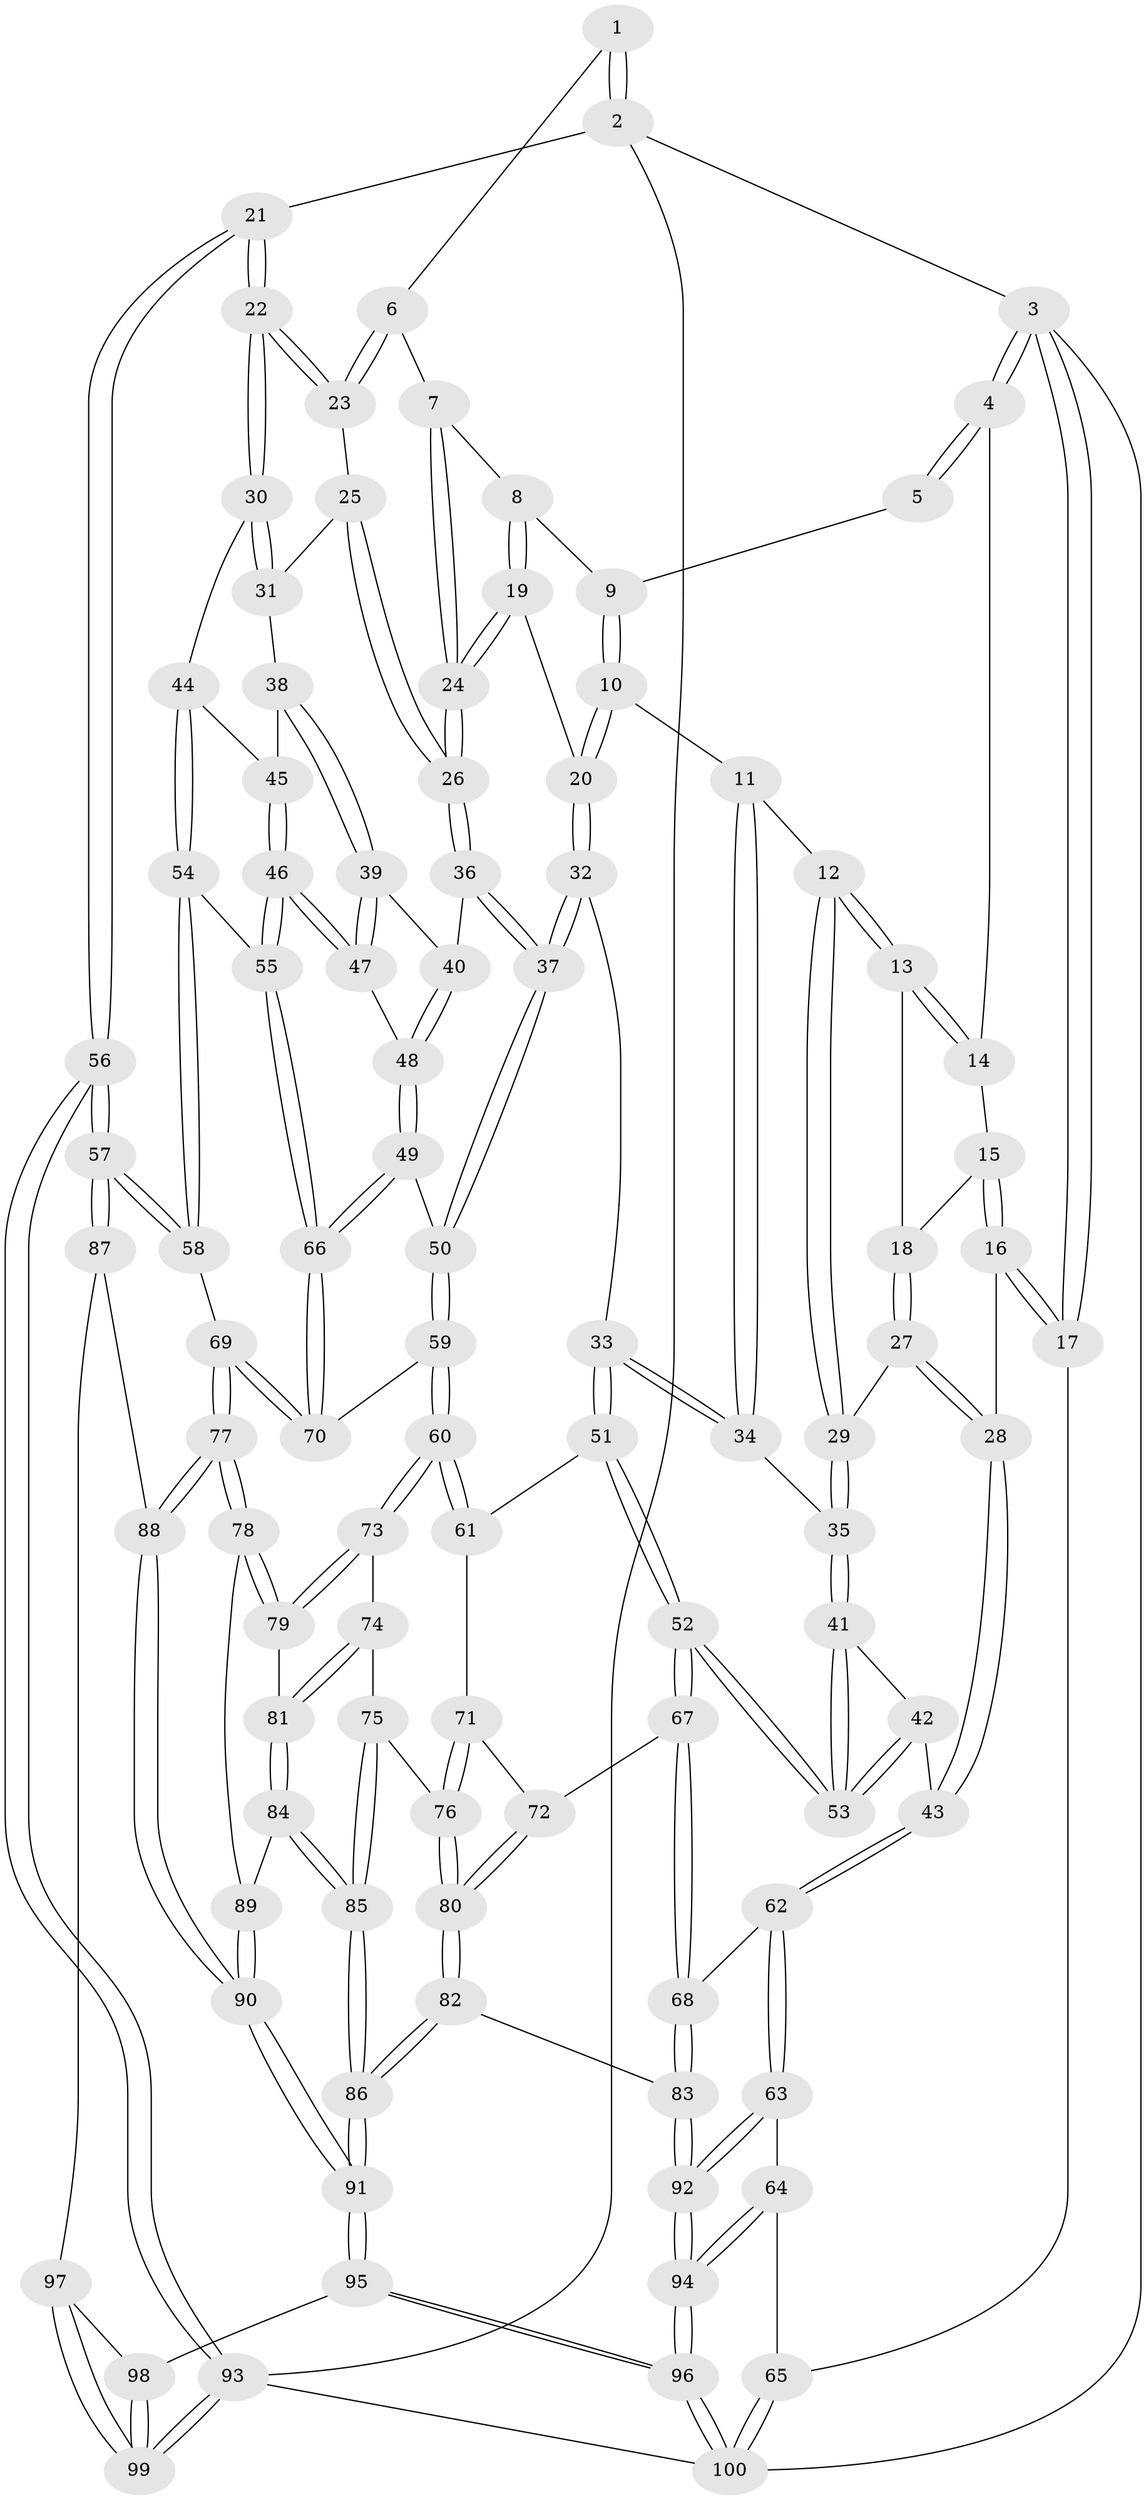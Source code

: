 // coarse degree distribution, {2: 0.12857142857142856, 4: 0.1, 3: 0.6857142857142857, 5: 0.08571428571428572}
// Generated by graph-tools (version 1.1) at 2025/54/03/04/25 22:54:30]
// undirected, 100 vertices, 247 edges
graph export_dot {
  node [color=gray90,style=filled];
  1 [pos="+0.8374010471343358+0"];
  2 [pos="+1+0"];
  3 [pos="+0+0"];
  4 [pos="+0.14736178238340258+0"];
  5 [pos="+0.4238679038273414+0"];
  6 [pos="+0.7825004102072016+0.05822887518911506"];
  7 [pos="+0.6988345611308059+0.1107843368543704"];
  8 [pos="+0.5827503236147566+0.09245252190439683"];
  9 [pos="+0.44189438646815066+0"];
  10 [pos="+0.40501959282925704+0.17007535725563896"];
  11 [pos="+0.3256425854406016+0.1916161364467005"];
  12 [pos="+0.31532621451902215+0.1920655377777185"];
  13 [pos="+0.25002426797850813+0.12119456548659405"];
  14 [pos="+0.15214176853904168+0"];
  15 [pos="+0.10599325585034453+0.09394690774292623"];
  16 [pos="+0+0.32073180710044086"];
  17 [pos="+0+0.3192809283433918"];
  18 [pos="+0.1709998934470886+0.17750252539908906"];
  19 [pos="+0.5073394121520116+0.23300988659218042"];
  20 [pos="+0.48869506556932174+0.23824390637919893"];
  21 [pos="+1+0.25224531565416247"];
  22 [pos="+1+0.2527207306546297"];
  23 [pos="+0.8337316242231162+0.13421150498032378"];
  24 [pos="+0.6510580698644115+0.2656394572753725"];
  25 [pos="+0.8270286845726573+0.17740877547978862"];
  26 [pos="+0.6824444265703292+0.31144394658258345"];
  27 [pos="+0.14316906993813372+0.28948840328669145"];
  28 [pos="+0.02030699330557117+0.3336334967136399"];
  29 [pos="+0.2275967271811738+0.2920289276886621"];
  30 [pos="+1+0.32139954787517555"];
  31 [pos="+0.8553903886246094+0.31718892969447515"];
  32 [pos="+0.4484711812491047+0.3881415420368282"];
  33 [pos="+0.44417225766636476+0.3905303322885926"];
  34 [pos="+0.38026273957015255+0.38976191175922575"];
  35 [pos="+0.3177215878827487+0.4019134009860584"];
  36 [pos="+0.685944755965578+0.32165949576334607"];
  37 [pos="+0.5719766636870114+0.43546727611897385"];
  38 [pos="+0.7948395448117479+0.3623717771038512"];
  39 [pos="+0.7895333438054751+0.3649443391350364"];
  40 [pos="+0.7652973651394491+0.3702410981352859"];
  41 [pos="+0.312815309210218+0.4094605011108868"];
  42 [pos="+0.16238145765810227+0.4482581563656192"];
  43 [pos="+0.09800413460241403+0.4359351668324019"];
  44 [pos="+0.952160099060242+0.44208859203708434"];
  45 [pos="+0.8697132670904413+0.40930124763399356"];
  46 [pos="+0.8935303576946451+0.4987558660509933"];
  47 [pos="+0.8814711354616934+0.48937742695694453"];
  48 [pos="+0.751306465639127+0.4630326538427289"];
  49 [pos="+0.7496816882135547+0.46760855521677336"];
  50 [pos="+0.5970387975698024+0.4990709822023256"];
  51 [pos="+0.43023457821341143+0.5679349074577268"];
  52 [pos="+0.2843106229485623+0.5808472588724922"];
  53 [pos="+0.28410694458781116+0.5787038994349252"];
  54 [pos="+0.9130406320665508+0.5064560548975932"];
  55 [pos="+0.8997303354606716+0.5042590716284858"];
  56 [pos="+1+0.7334950553042432"];
  57 [pos="+1+0.7282947571330716"];
  58 [pos="+0.9902879983715073+0.6670751505843573"];
  59 [pos="+0.5909460921769109+0.5846054210680849"];
  60 [pos="+0.5612646446716891+0.6167897828585488"];
  61 [pos="+0.4585981481417392+0.591921196509097"];
  62 [pos="+0.1214474749614261+0.7039820365987851"];
  63 [pos="+0.11359476510597415+0.7084912791442428"];
  64 [pos="+0+0.7342939890225987"];
  65 [pos="+0+0.7454654609499402"];
  66 [pos="+0.770192740923131+0.562001996997616"];
  67 [pos="+0.23734682564464757+0.6528344718848252"];
  68 [pos="+0.14761310691038218+0.7010583124190013"];
  69 [pos="+0.8104984851321948+0.6983864224273364"];
  70 [pos="+0.758704036216839+0.6051394500718961"];
  71 [pos="+0.4390068844694334+0.6298417164083214"];
  72 [pos="+0.3341932151058332+0.7004171465488386"];
  73 [pos="+0.5633811127896275+0.6461963506444574"];
  74 [pos="+0.49606173136735715+0.7344947433474833"];
  75 [pos="+0.46141867494994016+0.7519000163732932"];
  76 [pos="+0.4169262856128919+0.753141144155183"];
  77 [pos="+0.7691515462325685+0.7665253397106728"];
  78 [pos="+0.7676316579248559+0.7663370567163353"];
  79 [pos="+0.6245740681494222+0.727917466361243"];
  80 [pos="+0.4040411286415096+0.7583632627025326"];
  81 [pos="+0.5738113721020863+0.8222011452870975"];
  82 [pos="+0.3634148426162088+0.8794672466954321"];
  83 [pos="+0.337524686634831+0.8855488233904593"];
  84 [pos="+0.5736014618831748+0.8253845488062704"];
  85 [pos="+0.5171356707949429+0.8720368263560803"];
  86 [pos="+0.48091152318140384+0.938297961366786"];
  87 [pos="+0.8545073610328645+0.8957487678264131"];
  88 [pos="+0.7821082399151253+0.867910089494896"];
  89 [pos="+0.6014011660571248+0.8400145371970204"];
  90 [pos="+0.7030702184100364+0.9573396481472771"];
  91 [pos="+0.6014704513821671+1"];
  92 [pos="+0.2024757628875115+1"];
  93 [pos="+1+1"];
  94 [pos="+0.18237929932522554+1"];
  95 [pos="+0.6014850211978184+1"];
  96 [pos="+0.13689914583541438+1"];
  97 [pos="+0.8703925175825538+0.9207518549171273"];
  98 [pos="+0.7103952153596648+1"];
  99 [pos="+1+1"];
  100 [pos="+0+1"];
  1 -- 2;
  1 -- 2;
  1 -- 6;
  2 -- 3;
  2 -- 21;
  2 -- 93;
  3 -- 4;
  3 -- 4;
  3 -- 17;
  3 -- 17;
  3 -- 100;
  4 -- 5;
  4 -- 5;
  4 -- 14;
  5 -- 9;
  6 -- 7;
  6 -- 23;
  6 -- 23;
  7 -- 8;
  7 -- 24;
  7 -- 24;
  8 -- 9;
  8 -- 19;
  8 -- 19;
  9 -- 10;
  9 -- 10;
  10 -- 11;
  10 -- 20;
  10 -- 20;
  11 -- 12;
  11 -- 34;
  11 -- 34;
  12 -- 13;
  12 -- 13;
  12 -- 29;
  12 -- 29;
  13 -- 14;
  13 -- 14;
  13 -- 18;
  14 -- 15;
  15 -- 16;
  15 -- 16;
  15 -- 18;
  16 -- 17;
  16 -- 17;
  16 -- 28;
  17 -- 65;
  18 -- 27;
  18 -- 27;
  19 -- 20;
  19 -- 24;
  19 -- 24;
  20 -- 32;
  20 -- 32;
  21 -- 22;
  21 -- 22;
  21 -- 56;
  21 -- 56;
  22 -- 23;
  22 -- 23;
  22 -- 30;
  22 -- 30;
  23 -- 25;
  24 -- 26;
  24 -- 26;
  25 -- 26;
  25 -- 26;
  25 -- 31;
  26 -- 36;
  26 -- 36;
  27 -- 28;
  27 -- 28;
  27 -- 29;
  28 -- 43;
  28 -- 43;
  29 -- 35;
  29 -- 35;
  30 -- 31;
  30 -- 31;
  30 -- 44;
  31 -- 38;
  32 -- 33;
  32 -- 37;
  32 -- 37;
  33 -- 34;
  33 -- 34;
  33 -- 51;
  33 -- 51;
  34 -- 35;
  35 -- 41;
  35 -- 41;
  36 -- 37;
  36 -- 37;
  36 -- 40;
  37 -- 50;
  37 -- 50;
  38 -- 39;
  38 -- 39;
  38 -- 45;
  39 -- 40;
  39 -- 47;
  39 -- 47;
  40 -- 48;
  40 -- 48;
  41 -- 42;
  41 -- 53;
  41 -- 53;
  42 -- 43;
  42 -- 53;
  42 -- 53;
  43 -- 62;
  43 -- 62;
  44 -- 45;
  44 -- 54;
  44 -- 54;
  45 -- 46;
  45 -- 46;
  46 -- 47;
  46 -- 47;
  46 -- 55;
  46 -- 55;
  47 -- 48;
  48 -- 49;
  48 -- 49;
  49 -- 50;
  49 -- 66;
  49 -- 66;
  50 -- 59;
  50 -- 59;
  51 -- 52;
  51 -- 52;
  51 -- 61;
  52 -- 53;
  52 -- 53;
  52 -- 67;
  52 -- 67;
  54 -- 55;
  54 -- 58;
  54 -- 58;
  55 -- 66;
  55 -- 66;
  56 -- 57;
  56 -- 57;
  56 -- 93;
  56 -- 93;
  57 -- 58;
  57 -- 58;
  57 -- 87;
  57 -- 87;
  58 -- 69;
  59 -- 60;
  59 -- 60;
  59 -- 70;
  60 -- 61;
  60 -- 61;
  60 -- 73;
  60 -- 73;
  61 -- 71;
  62 -- 63;
  62 -- 63;
  62 -- 68;
  63 -- 64;
  63 -- 92;
  63 -- 92;
  64 -- 65;
  64 -- 94;
  64 -- 94;
  65 -- 100;
  65 -- 100;
  66 -- 70;
  66 -- 70;
  67 -- 68;
  67 -- 68;
  67 -- 72;
  68 -- 83;
  68 -- 83;
  69 -- 70;
  69 -- 70;
  69 -- 77;
  69 -- 77;
  71 -- 72;
  71 -- 76;
  71 -- 76;
  72 -- 80;
  72 -- 80;
  73 -- 74;
  73 -- 79;
  73 -- 79;
  74 -- 75;
  74 -- 81;
  74 -- 81;
  75 -- 76;
  75 -- 85;
  75 -- 85;
  76 -- 80;
  76 -- 80;
  77 -- 78;
  77 -- 78;
  77 -- 88;
  77 -- 88;
  78 -- 79;
  78 -- 79;
  78 -- 89;
  79 -- 81;
  80 -- 82;
  80 -- 82;
  81 -- 84;
  81 -- 84;
  82 -- 83;
  82 -- 86;
  82 -- 86;
  83 -- 92;
  83 -- 92;
  84 -- 85;
  84 -- 85;
  84 -- 89;
  85 -- 86;
  85 -- 86;
  86 -- 91;
  86 -- 91;
  87 -- 88;
  87 -- 97;
  88 -- 90;
  88 -- 90;
  89 -- 90;
  89 -- 90;
  90 -- 91;
  90 -- 91;
  91 -- 95;
  91 -- 95;
  92 -- 94;
  92 -- 94;
  93 -- 99;
  93 -- 99;
  93 -- 100;
  94 -- 96;
  94 -- 96;
  95 -- 96;
  95 -- 96;
  95 -- 98;
  96 -- 100;
  96 -- 100;
  97 -- 98;
  97 -- 99;
  97 -- 99;
  98 -- 99;
  98 -- 99;
}
